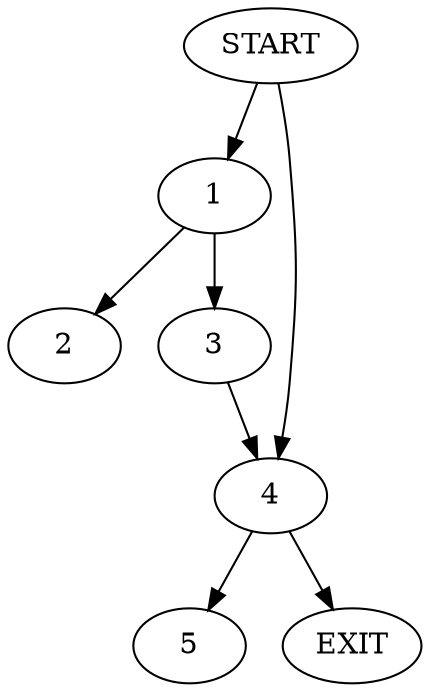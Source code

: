 digraph { 
0 [label="START"];
1;
2;
3;
4;
5;
6[label="EXIT"];
0 -> 4;
0 -> 1;
1 -> 3;
1 -> 2;
3 -> 4;
4 -> 6;
4 -> 5;
}